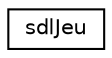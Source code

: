 digraph "Graphical Class Hierarchy"
{
  edge [fontname="Helvetica",fontsize="10",labelfontname="Helvetica",labelfontsize="10"];
  node [fontname="Helvetica",fontsize="10",shape=record];
  rankdir="LR";
  Node0 [label="sdlJeu",height=0.2,width=0.4,color="black", fillcolor="white", style="filled",URL="$classsdlJeu.html"];
}
